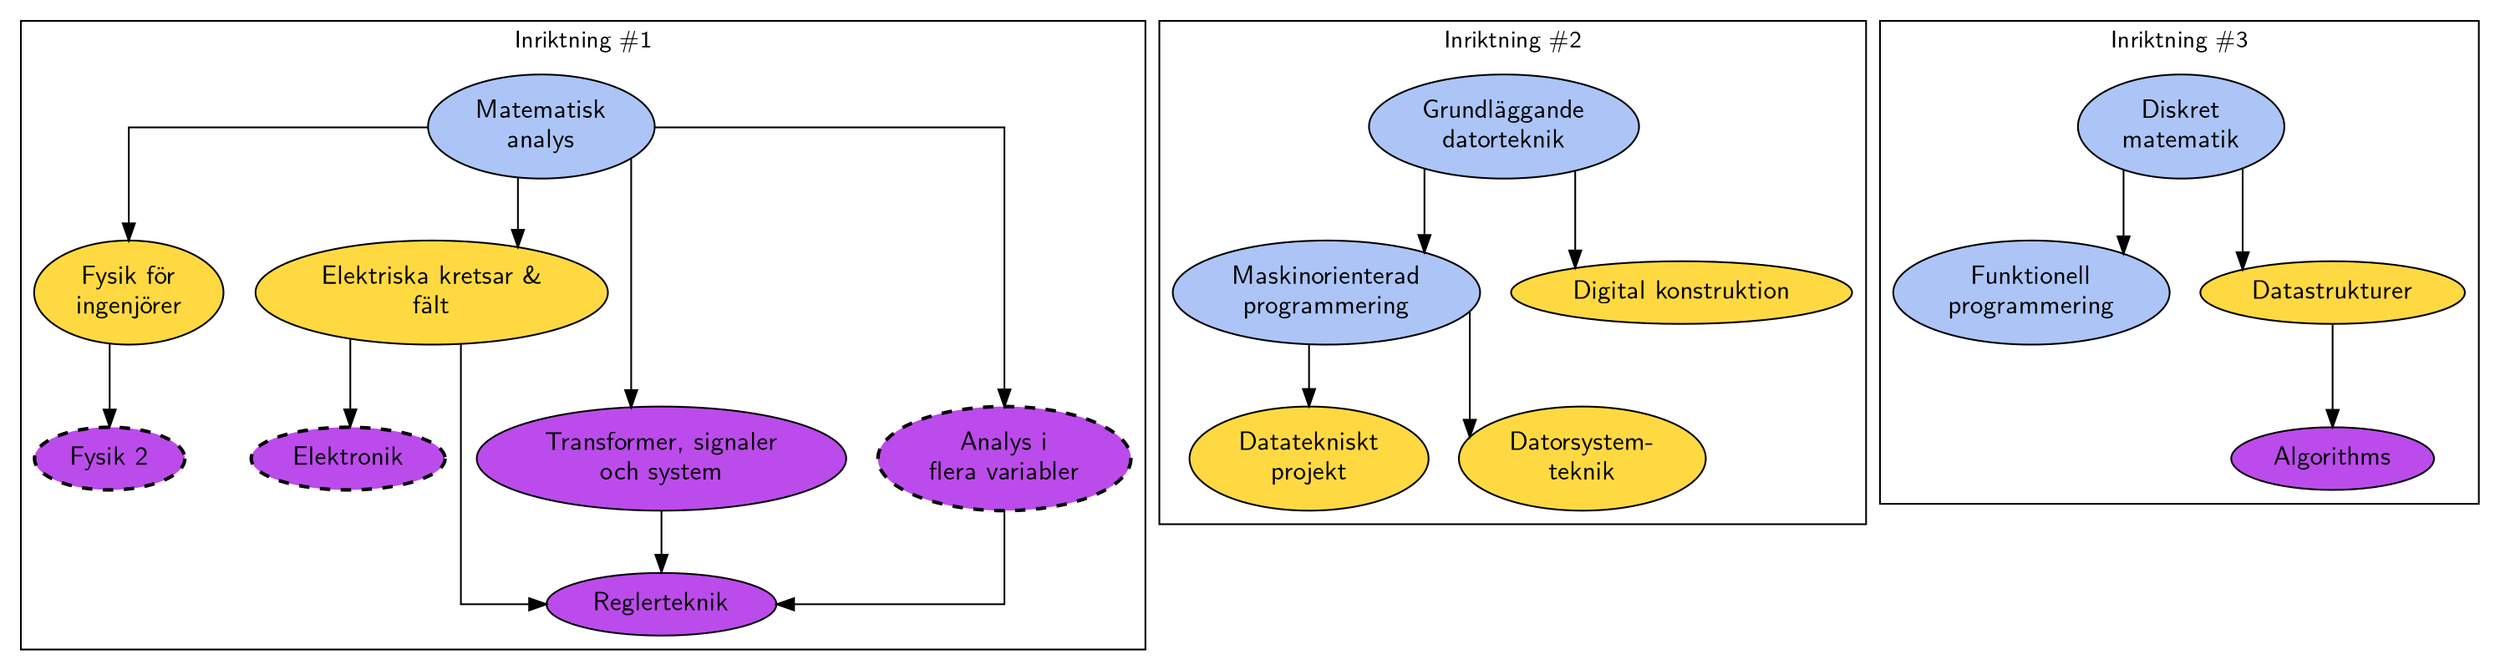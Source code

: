 digraph {
	//rankdir=TB
	clusterrank = local
	ratio=auto
	//graph[margin="1,1"]
	//ranksep = 1
	rankdir = TB
	//graph [layout = neato            ]
	//edge[sametail=t1];
	//node [headport=sw];
	//nodesep=0.05
	//K=10
	//[splines="ortho", overlap = false]
	graph [splines="ortho", overlap = prism];
	//overlap=prism;
	//arrowsize=10.0
	//splines=true
	node [fontname="Latin Modern Sans", fontsize=15]
	fontname="Latin Modern Sans"

	node [style="solid,filled"]
	//edge[penwidth=1.5];
	// subgraph Legend {
	// 		rankdir = LR
	// 	//tailport=se
	// 		node [pin=true]
	// 		label = "Teckenförklaring"
	// 		style=tapered;
	// 		penwidth=0;
	// 		color=lightgrey;
	// 		DM2 [fillcolor = "#68E331", label="Master CSN", penwidth=0, pos="1,2!", pin=true]
	// 		DM1 [fillcolor = "#E33D31", label="Master CSALL", penwidth=0]
	// 		D3 [fillcolor = "#BC4BEC", label="Årskurs 3", penwidth=0]
	// 		D2 [fillcolor = "#FFD942", label="Årskurs 2", penwidth=0]
	// 		D1 [fillcolor = "#ACC5F6", label="Årskurs 1", penwidth=0]
	//
	// 		Valbar [style="dashed", penwidth=2]
	// 		Obligatorisk [style="solid"]
	// }



	subgraph toMPSYS {



			//linalg   [label = "Linjär\nalgebra"]
			// analys   [label = "Matematisk\nanalys"]
      // //matstat  [label = "Matematisk\nstatistik"]
			// fysik    [label = "Fysik för\ningenjörer"]
			// el       [label = "Elektriska kretsar &\nfält"]
			// //matdom   [label = "Matematikens domän-\nspecifika språk"]
			//
			// tss      [label = "Transformer, signaler\noch system"]
			// regler   [label = "Reglerteknik"]
			// flervar    [label = "Analys i\nflera variabler"]
			// elektronik [label="Elektronik"]
			// fysik2     [label = "Fysik 2"]
// node [style=filled];

// 			label = "process #1";
//
// 			color=blue;

}

subgraph cluster_1 {
	//	linalg   [label = "Linjär\nalgebra"]
	//matstat  [label = "Matematisk\nstatistik"]

	//matdom   [label = "Matematikens domän-\nspecifika språk"]

	node [fillcolor="#ACC5F6"]
	analys   [label = "Matematisk\nanalys"]
	node [fillcolor="#FFD942"]
	fysik    [label = "Fysik för\ningenjörer"]
	el       [label = "Elektriska kretsar &\nfält"]
	node [fillcolor="#BC4BEC"]
	tss      [label = "Transformer, signaler\noch system"]
	regler   [label = "Reglerteknik"]
	subgraph {
			node [style="dashed, filled", penwidth=2]
			elektronik [label="Elektronik"]
			flervar    [label = "Analys i\nflera variabler"]
			fysik2     [label = "Fysik 2"]
	}
	node [style=filled];
				analys -> fysik
				 			    fysik -> fysik2
				analys -> el -> elektronik
									el -> regler
				analys -> flervar [minlen = 2]
									flervar -> regler
				analys -> tss [minlen = 2]
									tss -> regler
	label = "Inriktning #1";
	//color=blue
}

subgraph cluster_2 {
	subgraph TKDAT1 {
		node [fillcolor="#ACC5F6"]
		digodat  [label = "Grundläggande\ndatorteknik"]
		mop      [label = "Maskinorienterad\nprogrammering"]
	}
	subgraph TKDAT2 {
		node [fillcolor="#FFD942"]
		dtekproj [label = "Datatekniskt\nprojekt"]
		syntes   [label = "Digital konstruktion"]
		dst      [ label = "Datorsystem-\nteknik"]
	}
		node [style=filled];
		digodat -> syntes
		digodat -> mop
							 mop -> dst
							 mop -> dtekproj
label = "Inriktning #2";
}

subgraph cluster_3 {
	subgraph TKDAT1 {
		node [fillcolor="#ACC5F6"]
		haskell  [label = "Funktionell\nprogrammering"]
		diskmat  [label = "Diskret\nmatematik"]
	}
	subgraph TKDAT2 {
		node [fillcolor="#FFD942"]
		dstrukt  [label = "Datastrukturer"]
	}
	node [fillcolor="#BC4BEC"]
	algoritmer [label = "Algorithms"]

		node [style=filled];
diskmat -> haskell
diskmat -> dstrukt
dstrukt -> algoritmer
label = "Inriktning #3";

}





}

